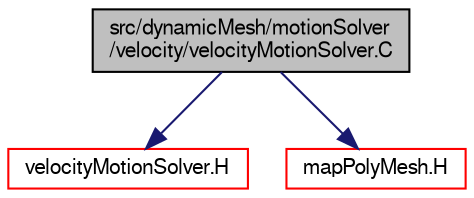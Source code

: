 digraph "src/dynamicMesh/motionSolver/velocity/velocityMotionSolver.C"
{
  bgcolor="transparent";
  edge [fontname="FreeSans",fontsize="10",labelfontname="FreeSans",labelfontsize="10"];
  node [fontname="FreeSans",fontsize="10",shape=record];
  Node0 [label="src/dynamicMesh/motionSolver\l/velocity/velocityMotionSolver.C",height=0.2,width=0.4,color="black", fillcolor="grey75", style="filled", fontcolor="black"];
  Node0 -> Node1 [color="midnightblue",fontsize="10",style="solid",fontname="FreeSans"];
  Node1 [label="velocityMotionSolver.H",height=0.2,width=0.4,color="red",URL="$a00632.html"];
  Node0 -> Node283 [color="midnightblue",fontsize="10",style="solid",fontname="FreeSans"];
  Node283 [label="mapPolyMesh.H",height=0.2,width=0.4,color="red",URL="$a11597.html"];
}
